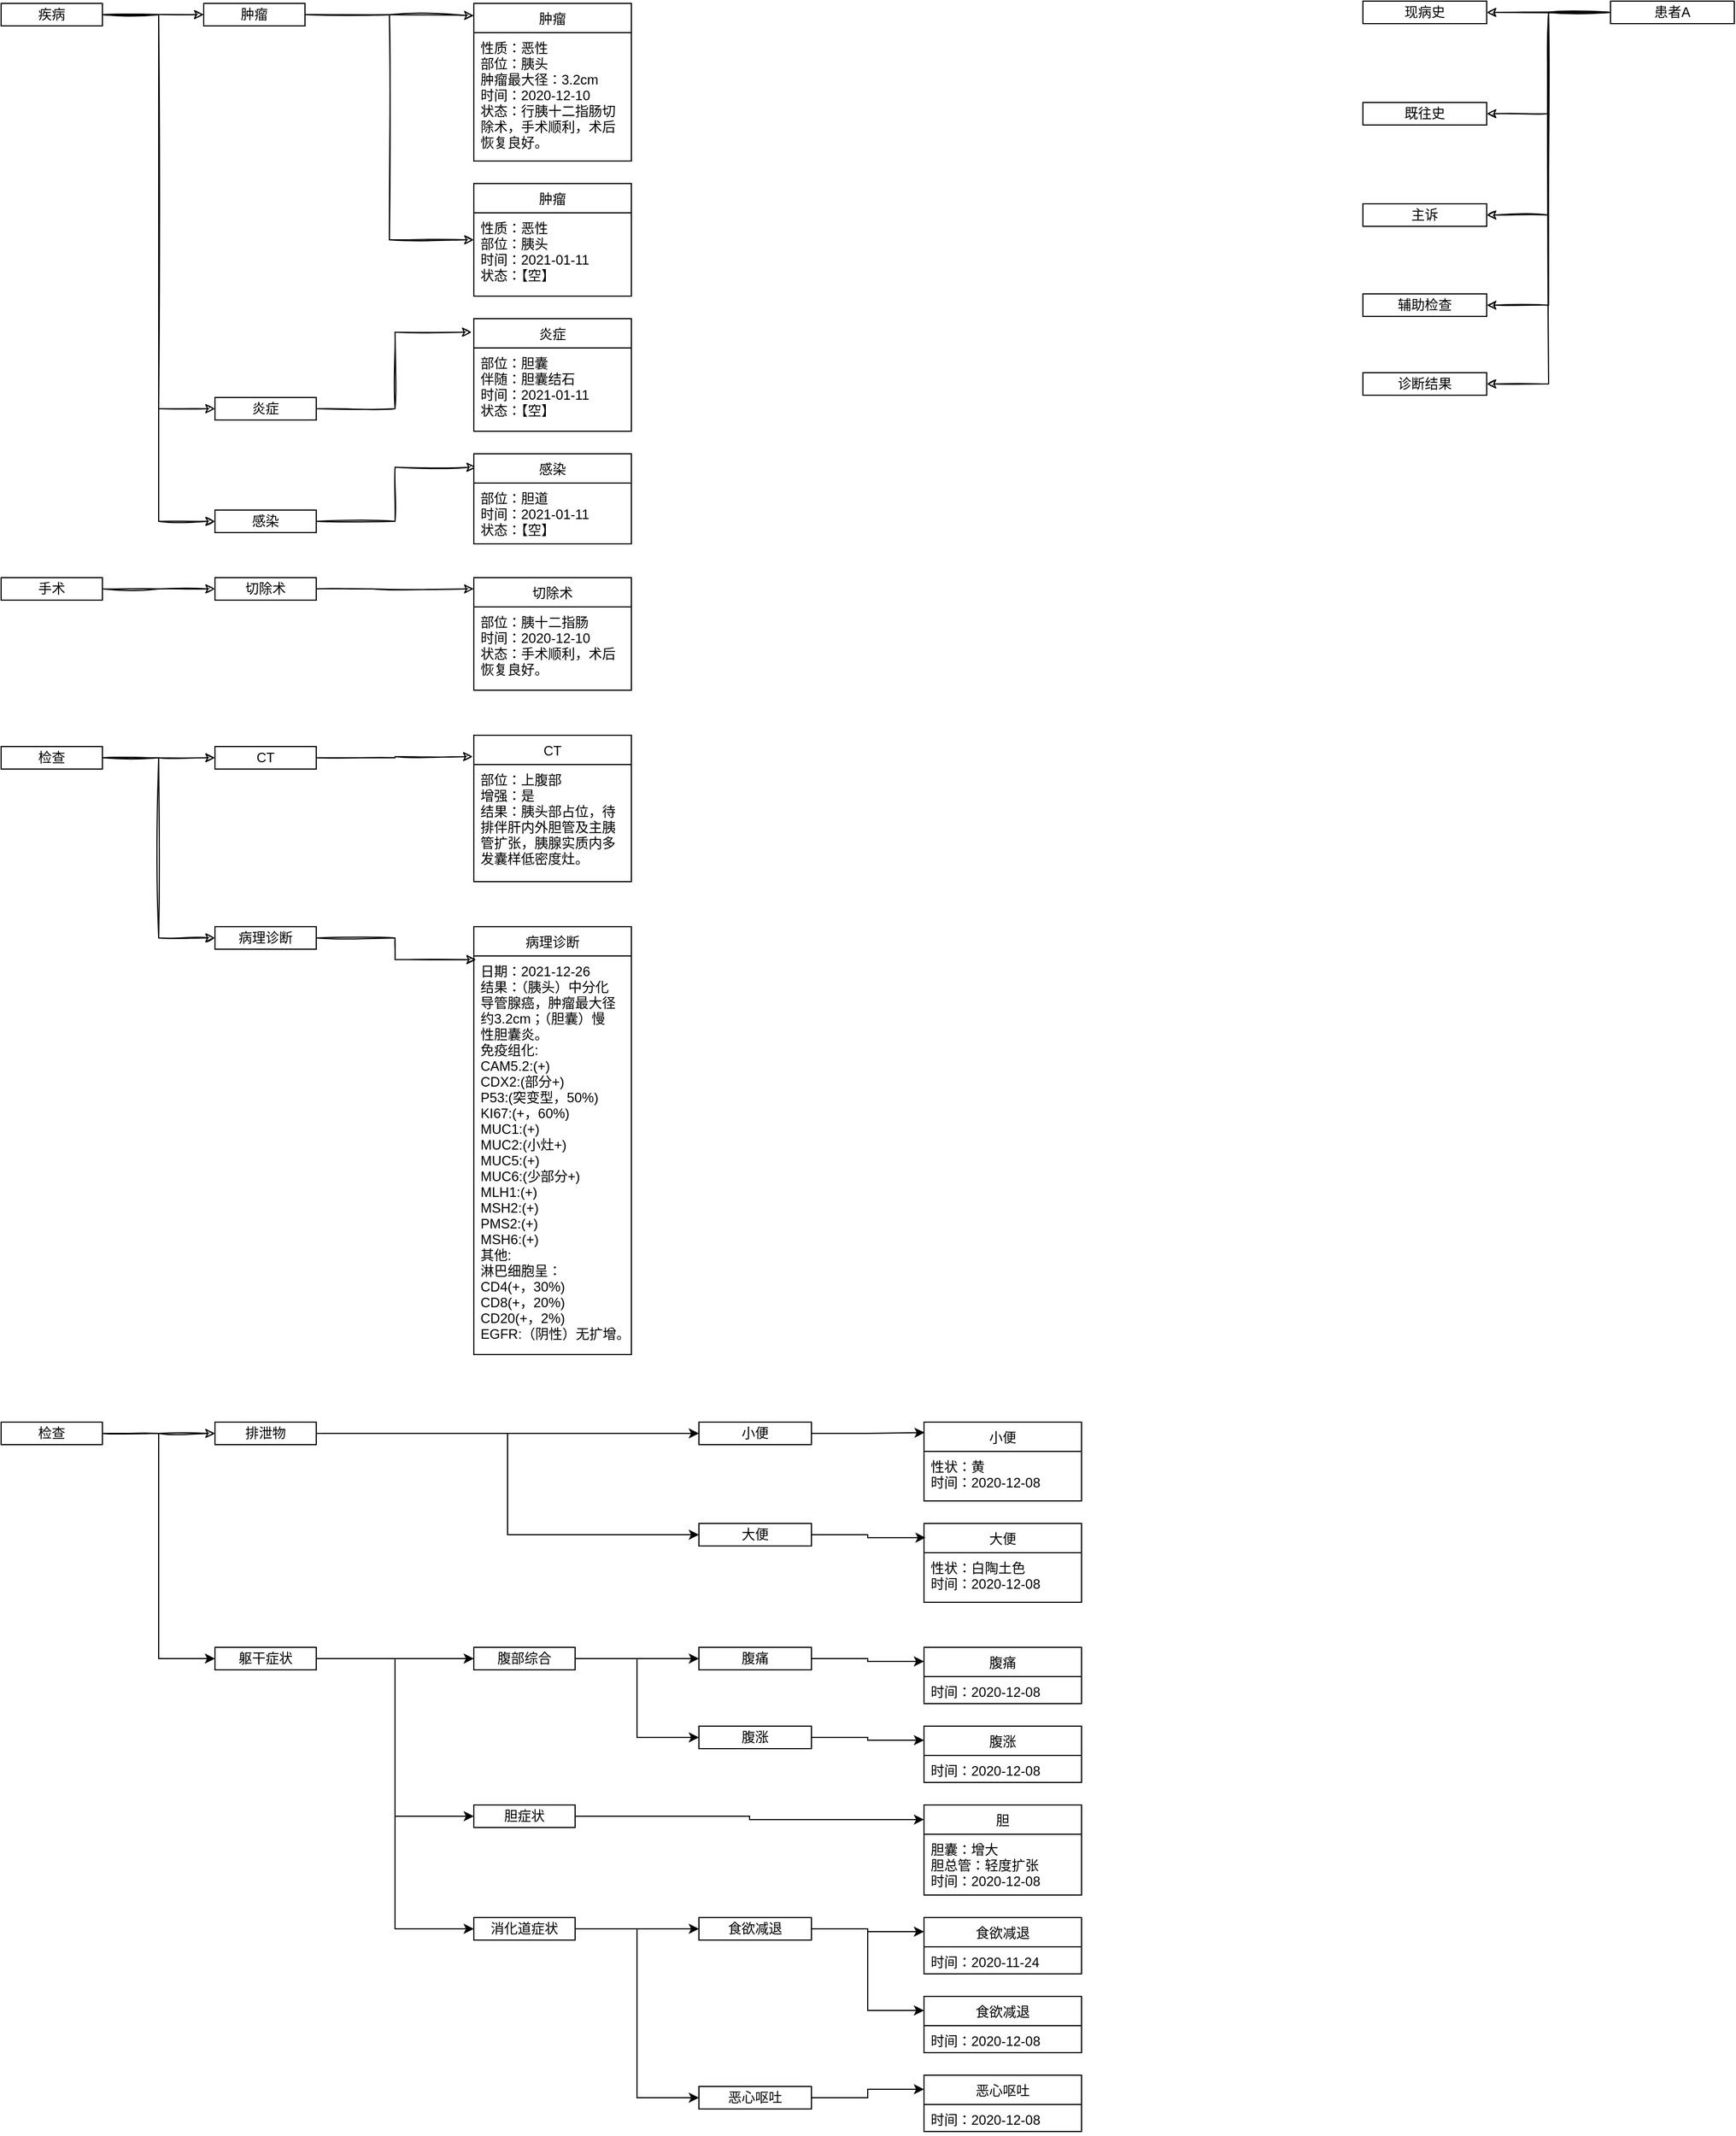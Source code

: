 <mxfile version="15.3.7" type="github">
  <diagram id="rdcxbeQPXJBi-1US10Wj" name="Page-1">
    <mxGraphModel dx="1703" dy="780" grid="1" gridSize="10" guides="1" tooltips="1" connect="1" arrows="1" fold="1" page="1" pageScale="1" pageWidth="3300" pageHeight="4681" math="0" shadow="0">
      <root>
        <mxCell id="0" />
        <mxCell id="1" parent="0" />
        <mxCell id="RzvoCI_BBaKcWjOHwhh5-71" value="" style="edgeStyle=orthogonalEdgeStyle;rounded=0;sketch=1;orthogonalLoop=1;jettySize=auto;html=1;" parent="1" source="RzvoCI_BBaKcWjOHwhh5-72" target="RzvoCI_BBaKcWjOHwhh5-73" edge="1">
          <mxGeometry relative="1" as="geometry" />
        </mxCell>
        <mxCell id="RzvoCI_BBaKcWjOHwhh5-91" style="edgeStyle=orthogonalEdgeStyle;rounded=0;sketch=1;orthogonalLoop=1;jettySize=auto;html=1;entryX=0;entryY=0.5;entryDx=0;entryDy=0;" parent="1" source="RzvoCI_BBaKcWjOHwhh5-72" target="RzvoCI_BBaKcWjOHwhh5-90" edge="1">
          <mxGeometry relative="1" as="geometry" />
        </mxCell>
        <mxCell id="RzvoCI_BBaKcWjOHwhh5-99" style="edgeStyle=orthogonalEdgeStyle;rounded=0;sketch=1;orthogonalLoop=1;jettySize=auto;html=1;entryX=0;entryY=0.5;entryDx=0;entryDy=0;" parent="1" source="RzvoCI_BBaKcWjOHwhh5-72" target="RzvoCI_BBaKcWjOHwhh5-95" edge="1">
          <mxGeometry relative="1" as="geometry" />
        </mxCell>
        <mxCell id="RzvoCI_BBaKcWjOHwhh5-72" value="疾病" style="rounded=0;whiteSpace=wrap;html=1;" parent="1" vertex="1">
          <mxGeometry x="80" y="50" width="90" height="20" as="geometry" />
        </mxCell>
        <mxCell id="RzvoCI_BBaKcWjOHwhh5-87" style="edgeStyle=orthogonalEdgeStyle;rounded=0;sketch=1;orthogonalLoop=1;jettySize=auto;html=1;entryX=0;entryY=0.5;entryDx=0;entryDy=0;" parent="1" source="RzvoCI_BBaKcWjOHwhh5-73" target="RzvoCI_BBaKcWjOHwhh5-85" edge="1">
          <mxGeometry relative="1" as="geometry" />
        </mxCell>
        <mxCell id="RzvoCI_BBaKcWjOHwhh5-88" style="edgeStyle=orthogonalEdgeStyle;rounded=0;sketch=1;orthogonalLoop=1;jettySize=auto;html=1;entryX=0;entryY=0.077;entryDx=0;entryDy=0;entryPerimeter=0;" parent="1" source="RzvoCI_BBaKcWjOHwhh5-73" target="RzvoCI_BBaKcWjOHwhh5-80" edge="1">
          <mxGeometry relative="1" as="geometry" />
        </mxCell>
        <mxCell id="RzvoCI_BBaKcWjOHwhh5-73" value="肿瘤" style="rounded=0;whiteSpace=wrap;html=1;" parent="1" vertex="1">
          <mxGeometry x="260" y="50" width="90" height="20" as="geometry" />
        </mxCell>
        <mxCell id="RzvoCI_BBaKcWjOHwhh5-80" value="肿瘤" style="swimlane;fontStyle=0;childLayout=stackLayout;horizontal=1;startSize=26;horizontalStack=0;resizeParent=1;resizeParentMax=0;resizeLast=0;collapsible=1;marginBottom=0;" parent="1" vertex="1">
          <mxGeometry x="500" y="50" width="140" height="140" as="geometry">
            <mxRectangle x="500" y="50" width="60" height="26" as="alternateBounds" />
          </mxGeometry>
        </mxCell>
        <mxCell id="RzvoCI_BBaKcWjOHwhh5-83" value="性质：恶性&#xa;部位：胰头&#xa;肿瘤最大径：3.2cm&#xa;时间：2020-12-10&#xa;状态：行胰十二指肠切&#xa;除术，手术顺利，术后&#xa;恢复良好。" style="text;strokeColor=none;fillColor=none;align=left;verticalAlign=top;spacingLeft=4;spacingRight=4;overflow=hidden;rotatable=0;points=[[0,0.5],[1,0.5]];portConstraint=eastwest;" parent="RzvoCI_BBaKcWjOHwhh5-80" vertex="1">
          <mxGeometry y="26" width="140" height="114" as="geometry" />
        </mxCell>
        <mxCell id="RzvoCI_BBaKcWjOHwhh5-85" value="肿瘤" style="swimlane;fontStyle=0;childLayout=stackLayout;horizontal=1;startSize=26;horizontalStack=0;resizeParent=1;resizeParentMax=0;resizeLast=0;collapsible=1;marginBottom=0;" parent="1" vertex="1">
          <mxGeometry x="500" y="210" width="140" height="100" as="geometry">
            <mxRectangle x="500" y="210" width="60" height="26" as="alternateBounds" />
          </mxGeometry>
        </mxCell>
        <mxCell id="RzvoCI_BBaKcWjOHwhh5-86" value="性质：恶性&#xa;部位：胰头&#xa;时间：2021-01-11&#xa;状态：【空】" style="text;strokeColor=none;fillColor=none;align=left;verticalAlign=top;spacingLeft=4;spacingRight=4;overflow=hidden;rotatable=0;points=[[0,0.5],[1,0.5]];portConstraint=eastwest;" parent="RzvoCI_BBaKcWjOHwhh5-85" vertex="1">
          <mxGeometry y="26" width="140" height="74" as="geometry" />
        </mxCell>
        <mxCell id="RzvoCI_BBaKcWjOHwhh5-94" style="edgeStyle=orthogonalEdgeStyle;rounded=0;sketch=1;orthogonalLoop=1;jettySize=auto;html=1;entryX=-0.014;entryY=0.12;entryDx=0;entryDy=0;entryPerimeter=0;" parent="1" source="RzvoCI_BBaKcWjOHwhh5-90" target="RzvoCI_BBaKcWjOHwhh5-92" edge="1">
          <mxGeometry relative="1" as="geometry" />
        </mxCell>
        <mxCell id="RzvoCI_BBaKcWjOHwhh5-90" value="炎症" style="rounded=0;whiteSpace=wrap;html=1;" parent="1" vertex="1">
          <mxGeometry x="270" y="400" width="90" height="20" as="geometry" />
        </mxCell>
        <mxCell id="RzvoCI_BBaKcWjOHwhh5-92" value="炎症" style="swimlane;fontStyle=0;childLayout=stackLayout;horizontal=1;startSize=26;horizontalStack=0;resizeParent=1;resizeParentMax=0;resizeLast=0;collapsible=1;marginBottom=0;" parent="1" vertex="1">
          <mxGeometry x="500" y="330" width="140" height="100" as="geometry">
            <mxRectangle x="500" y="330" width="60" height="26" as="alternateBounds" />
          </mxGeometry>
        </mxCell>
        <mxCell id="RzvoCI_BBaKcWjOHwhh5-93" value="部位：胆囊&#xa;伴随：胆囊结石&#xa;时间：2021-01-11&#xa;状态：【空】" style="text;strokeColor=none;fillColor=none;align=left;verticalAlign=top;spacingLeft=4;spacingRight=4;overflow=hidden;rotatable=0;points=[[0,0.5],[1,0.5]];portConstraint=eastwest;" parent="RzvoCI_BBaKcWjOHwhh5-92" vertex="1">
          <mxGeometry y="26" width="140" height="74" as="geometry" />
        </mxCell>
        <mxCell id="RzvoCI_BBaKcWjOHwhh5-100" style="edgeStyle=orthogonalEdgeStyle;rounded=0;sketch=1;orthogonalLoop=1;jettySize=auto;html=1;entryX=0.014;entryY=0.15;entryDx=0;entryDy=0;entryPerimeter=0;" parent="1" source="RzvoCI_BBaKcWjOHwhh5-95" target="RzvoCI_BBaKcWjOHwhh5-97" edge="1">
          <mxGeometry relative="1" as="geometry" />
        </mxCell>
        <mxCell id="RzvoCI_BBaKcWjOHwhh5-95" value="感染" style="rounded=0;whiteSpace=wrap;html=1;" parent="1" vertex="1">
          <mxGeometry x="270" y="500" width="90" height="20" as="geometry" />
        </mxCell>
        <mxCell id="RzvoCI_BBaKcWjOHwhh5-97" value="感染" style="swimlane;fontStyle=0;childLayout=stackLayout;horizontal=1;startSize=26;horizontalStack=0;resizeParent=1;resizeParentMax=0;resizeLast=0;collapsible=1;marginBottom=0;" parent="1" vertex="1">
          <mxGeometry x="500" y="450" width="140" height="80" as="geometry">
            <mxRectangle x="500" y="450" width="60" height="26" as="alternateBounds" />
          </mxGeometry>
        </mxCell>
        <mxCell id="RzvoCI_BBaKcWjOHwhh5-98" value="部位：胆道&#xa;时间：2021-01-11&#xa;状态：【空】" style="text;strokeColor=none;fillColor=none;align=left;verticalAlign=top;spacingLeft=4;spacingRight=4;overflow=hidden;rotatable=0;points=[[0,0.5],[1,0.5]];portConstraint=eastwest;" parent="RzvoCI_BBaKcWjOHwhh5-97" vertex="1">
          <mxGeometry y="26" width="140" height="54" as="geometry" />
        </mxCell>
        <mxCell id="RzvoCI_BBaKcWjOHwhh5-102" style="edgeStyle=orthogonalEdgeStyle;rounded=0;sketch=1;orthogonalLoop=1;jettySize=auto;html=1;" parent="1" source="RzvoCI_BBaKcWjOHwhh5-101" edge="1">
          <mxGeometry relative="1" as="geometry">
            <mxPoint x="270" y="570" as="targetPoint" />
          </mxGeometry>
        </mxCell>
        <mxCell id="RzvoCI_BBaKcWjOHwhh5-101" value="手术" style="rounded=0;whiteSpace=wrap;html=1;" parent="1" vertex="1">
          <mxGeometry x="80" y="560" width="90" height="20" as="geometry" />
        </mxCell>
        <mxCell id="RzvoCI_BBaKcWjOHwhh5-104" style="edgeStyle=orthogonalEdgeStyle;rounded=0;sketch=1;orthogonalLoop=1;jettySize=auto;html=1;" parent="1" source="RzvoCI_BBaKcWjOHwhh5-103" edge="1">
          <mxGeometry relative="1" as="geometry">
            <mxPoint x="500" y="570" as="targetPoint" />
            <Array as="points">
              <mxPoint x="410" y="570" />
              <mxPoint x="410" y="570" />
            </Array>
          </mxGeometry>
        </mxCell>
        <mxCell id="RzvoCI_BBaKcWjOHwhh5-103" value="切除术" style="rounded=0;whiteSpace=wrap;html=1;" parent="1" vertex="1">
          <mxGeometry x="270" y="560" width="90" height="20" as="geometry" />
        </mxCell>
        <mxCell id="RzvoCI_BBaKcWjOHwhh5-105" value="切除术" style="swimlane;fontStyle=0;childLayout=stackLayout;horizontal=1;startSize=26;horizontalStack=0;resizeParent=1;resizeParentMax=0;resizeLast=0;collapsible=1;marginBottom=0;" parent="1" vertex="1">
          <mxGeometry x="500" y="560" width="140" height="100" as="geometry">
            <mxRectangle x="500" y="560" width="60" height="26" as="alternateBounds" />
          </mxGeometry>
        </mxCell>
        <mxCell id="RzvoCI_BBaKcWjOHwhh5-106" value="部位：胰十二指肠&#xa;时间：2020-12-10&#xa;状态：手术顺利，术后&#xa;恢复良好。" style="text;strokeColor=none;fillColor=none;align=left;verticalAlign=top;spacingLeft=4;spacingRight=4;overflow=hidden;rotatable=0;points=[[0,0.5],[1,0.5]];portConstraint=eastwest;" parent="RzvoCI_BBaKcWjOHwhh5-105" vertex="1">
          <mxGeometry y="26" width="140" height="74" as="geometry" />
        </mxCell>
        <mxCell id="RzvoCI_BBaKcWjOHwhh5-108" style="edgeStyle=orthogonalEdgeStyle;rounded=0;sketch=1;orthogonalLoop=1;jettySize=auto;html=1;" parent="1" source="RzvoCI_BBaKcWjOHwhh5-107" edge="1">
          <mxGeometry relative="1" as="geometry">
            <mxPoint x="270" y="720" as="targetPoint" />
          </mxGeometry>
        </mxCell>
        <mxCell id="RzvoCI_BBaKcWjOHwhh5-119" style="edgeStyle=orthogonalEdgeStyle;rounded=0;sketch=1;orthogonalLoop=1;jettySize=auto;html=1;entryX=0;entryY=0.5;entryDx=0;entryDy=0;" parent="1" source="RzvoCI_BBaKcWjOHwhh5-107" target="RzvoCI_BBaKcWjOHwhh5-117" edge="1">
          <mxGeometry relative="1" as="geometry" />
        </mxCell>
        <mxCell id="RzvoCI_BBaKcWjOHwhh5-107" value="检查" style="rounded=0;whiteSpace=wrap;html=1;" parent="1" vertex="1">
          <mxGeometry x="80" y="710" width="90" height="20" as="geometry" />
        </mxCell>
        <mxCell id="RzvoCI_BBaKcWjOHwhh5-112" style="edgeStyle=orthogonalEdgeStyle;rounded=0;sketch=1;orthogonalLoop=1;jettySize=auto;html=1;entryX=-0.007;entryY=0.146;entryDx=0;entryDy=0;entryPerimeter=0;" parent="1" source="RzvoCI_BBaKcWjOHwhh5-109" target="RzvoCI_BBaKcWjOHwhh5-110" edge="1">
          <mxGeometry relative="1" as="geometry" />
        </mxCell>
        <mxCell id="RzvoCI_BBaKcWjOHwhh5-109" value="CT" style="rounded=0;whiteSpace=wrap;html=1;" parent="1" vertex="1">
          <mxGeometry x="270" y="710" width="90" height="20" as="geometry" />
        </mxCell>
        <mxCell id="RzvoCI_BBaKcWjOHwhh5-110" value="CT" style="swimlane;fontStyle=0;childLayout=stackLayout;horizontal=1;startSize=26;horizontalStack=0;resizeParent=1;resizeParentMax=0;resizeLast=0;collapsible=1;marginBottom=0;" parent="1" vertex="1">
          <mxGeometry x="500" y="700" width="140" height="130" as="geometry">
            <mxRectangle x="500" y="700" width="60" height="26" as="alternateBounds" />
          </mxGeometry>
        </mxCell>
        <mxCell id="RzvoCI_BBaKcWjOHwhh5-111" value="部位：上腹部&#xa;增强：是&#xa;结果：胰头部占位，待&#xa;排伴肝内外胆管及主胰&#xa;管扩张，胰腺实质内多&#xa;发囊样低密度灶。" style="text;strokeColor=none;fillColor=none;align=left;verticalAlign=top;spacingLeft=4;spacingRight=4;overflow=hidden;rotatable=0;points=[[0,0.5],[1,0.5]];portConstraint=eastwest;" parent="RzvoCI_BBaKcWjOHwhh5-110" vertex="1">
          <mxGeometry y="26" width="140" height="104" as="geometry" />
        </mxCell>
        <mxCell id="RzvoCI_BBaKcWjOHwhh5-115" value="病理诊断" style="swimlane;fontStyle=0;childLayout=stackLayout;horizontal=1;startSize=26;horizontalStack=0;resizeParent=1;resizeParentMax=0;resizeLast=0;collapsible=1;marginBottom=0;" parent="1" vertex="1">
          <mxGeometry x="500" y="870" width="140" height="380" as="geometry">
            <mxRectangle x="500" y="870" width="60" height="26" as="alternateBounds" />
          </mxGeometry>
        </mxCell>
        <mxCell id="RzvoCI_BBaKcWjOHwhh5-116" value="日期：2021-12-26&#xa;结果：（胰头）中分化&#xa;导管腺癌，肿瘤最大径&#xa;约3.2cm；（胆囊）慢&#xa;性胆囊炎。&#xa;免疫组化:&#xa;CAM5.2:(+)&#xa;CDX2:(部分+)&#xa;P53:(突变型，50%)&#xa;KI67:(+，60%)&#xa;MUC1:(+)&#xa;MUC2:(小灶+)&#xa;MUC5:(+)&#xa;MUC6:(少部分+)&#xa;MLH1:(+)&#xa;MSH2:(+)&#xa;PMS2:(+)&#xa;MSH6:(+)&#xa;其他:&#xa;淋巴细胞呈：&#xa;CD4(+，30%)&#xa;CD8(+，20%)&#xa;CD20(+，2%)&#xa;EGFR:（阴性）无扩增。" style="text;strokeColor=none;fillColor=none;align=left;verticalAlign=top;spacingLeft=4;spacingRight=4;overflow=hidden;rotatable=0;points=[[0,0.5],[1,0.5]];portConstraint=eastwest;" parent="RzvoCI_BBaKcWjOHwhh5-115" vertex="1">
          <mxGeometry y="26" width="140" height="354" as="geometry" />
        </mxCell>
        <mxCell id="RzvoCI_BBaKcWjOHwhh5-118" style="edgeStyle=orthogonalEdgeStyle;rounded=0;sketch=1;orthogonalLoop=1;jettySize=auto;html=1;entryX=0.014;entryY=0.077;entryDx=0;entryDy=0;entryPerimeter=0;" parent="1" source="RzvoCI_BBaKcWjOHwhh5-117" target="RzvoCI_BBaKcWjOHwhh5-115" edge="1">
          <mxGeometry relative="1" as="geometry" />
        </mxCell>
        <mxCell id="RzvoCI_BBaKcWjOHwhh5-117" value="病理诊断" style="rounded=0;whiteSpace=wrap;html=1;" parent="1" vertex="1">
          <mxGeometry x="270" y="870" width="90" height="20" as="geometry" />
        </mxCell>
        <mxCell id="RzvoCI_BBaKcWjOHwhh5-136" style="edgeStyle=orthogonalEdgeStyle;rounded=0;sketch=1;orthogonalLoop=1;jettySize=auto;html=1;entryX=1;entryY=0.5;entryDx=0;entryDy=0;" parent="1" source="RzvoCI_BBaKcWjOHwhh5-131" target="RzvoCI_BBaKcWjOHwhh5-132" edge="1">
          <mxGeometry relative="1" as="geometry" />
        </mxCell>
        <mxCell id="RzvoCI_BBaKcWjOHwhh5-137" style="edgeStyle=orthogonalEdgeStyle;rounded=0;sketch=1;orthogonalLoop=1;jettySize=auto;html=1;entryX=1;entryY=0.5;entryDx=0;entryDy=0;" parent="1" source="RzvoCI_BBaKcWjOHwhh5-131" target="RzvoCI_BBaKcWjOHwhh5-133" edge="1">
          <mxGeometry relative="1" as="geometry" />
        </mxCell>
        <mxCell id="RzvoCI_BBaKcWjOHwhh5-138" style="edgeStyle=orthogonalEdgeStyle;rounded=0;sketch=1;orthogonalLoop=1;jettySize=auto;html=1;entryX=1;entryY=0.5;entryDx=0;entryDy=0;" parent="1" source="RzvoCI_BBaKcWjOHwhh5-131" target="RzvoCI_BBaKcWjOHwhh5-134" edge="1">
          <mxGeometry relative="1" as="geometry" />
        </mxCell>
        <mxCell id="RzvoCI_BBaKcWjOHwhh5-139" style="edgeStyle=orthogonalEdgeStyle;rounded=0;sketch=1;orthogonalLoop=1;jettySize=auto;html=1;entryX=1;entryY=0.5;entryDx=0;entryDy=0;" parent="1" source="RzvoCI_BBaKcWjOHwhh5-131" target="RzvoCI_BBaKcWjOHwhh5-135" edge="1">
          <mxGeometry relative="1" as="geometry" />
        </mxCell>
        <mxCell id="RzvoCI_BBaKcWjOHwhh5-154" style="edgeStyle=orthogonalEdgeStyle;rounded=0;sketch=1;orthogonalLoop=1;jettySize=auto;html=1;entryX=1;entryY=0.5;entryDx=0;entryDy=0;" parent="1" source="RzvoCI_BBaKcWjOHwhh5-131" target="RzvoCI_BBaKcWjOHwhh5-153" edge="1">
          <mxGeometry relative="1" as="geometry" />
        </mxCell>
        <mxCell id="RzvoCI_BBaKcWjOHwhh5-131" value="患者A" style="rounded=0;whiteSpace=wrap;html=1;" parent="1" vertex="1">
          <mxGeometry x="1510" y="48" width="110" height="20" as="geometry" />
        </mxCell>
        <mxCell id="RzvoCI_BBaKcWjOHwhh5-132" value="现病史" style="rounded=0;whiteSpace=wrap;html=1;" parent="1" vertex="1">
          <mxGeometry x="1290" y="48" width="110" height="20" as="geometry" />
        </mxCell>
        <mxCell id="RzvoCI_BBaKcWjOHwhh5-133" value="既往史" style="rounded=0;whiteSpace=wrap;html=1;" parent="1" vertex="1">
          <mxGeometry x="1290" y="138" width="110" height="20" as="geometry" />
        </mxCell>
        <mxCell id="RzvoCI_BBaKcWjOHwhh5-134" value="主诉" style="rounded=0;whiteSpace=wrap;html=1;" parent="1" vertex="1">
          <mxGeometry x="1290" y="228" width="110" height="20" as="geometry" />
        </mxCell>
        <mxCell id="RzvoCI_BBaKcWjOHwhh5-135" value="辅助检查" style="rounded=0;whiteSpace=wrap;html=1;" parent="1" vertex="1">
          <mxGeometry x="1290" y="308" width="110" height="20" as="geometry" />
        </mxCell>
        <mxCell id="RzvoCI_BBaKcWjOHwhh5-153" value="诊断结果" style="rounded=0;whiteSpace=wrap;html=1;" parent="1" vertex="1">
          <mxGeometry x="1290" y="378" width="110" height="20" as="geometry" />
        </mxCell>
        <mxCell id="CaC39GcU_LWytFDW4f8w-1" style="edgeStyle=orthogonalEdgeStyle;rounded=0;sketch=1;orthogonalLoop=1;jettySize=auto;html=1;" edge="1" parent="1" source="CaC39GcU_LWytFDW4f8w-3">
          <mxGeometry relative="1" as="geometry">
            <mxPoint x="270" y="1320" as="targetPoint" />
          </mxGeometry>
        </mxCell>
        <mxCell id="CaC39GcU_LWytFDW4f8w-45" style="edgeStyle=orthogonalEdgeStyle;rounded=0;orthogonalLoop=1;jettySize=auto;html=1;entryX=0;entryY=0.5;entryDx=0;entryDy=0;" edge="1" parent="1" source="CaC39GcU_LWytFDW4f8w-3" target="CaC39GcU_LWytFDW4f8w-44">
          <mxGeometry relative="1" as="geometry" />
        </mxCell>
        <mxCell id="CaC39GcU_LWytFDW4f8w-3" value="检查" style="rounded=0;whiteSpace=wrap;html=1;" vertex="1" parent="1">
          <mxGeometry x="80" y="1310" width="90" height="20" as="geometry" />
        </mxCell>
        <mxCell id="CaC39GcU_LWytFDW4f8w-29" style="edgeStyle=orthogonalEdgeStyle;rounded=0;orthogonalLoop=1;jettySize=auto;html=1;entryX=0;entryY=0.5;entryDx=0;entryDy=0;" edge="1" parent="1" source="CaC39GcU_LWytFDW4f8w-5" target="CaC39GcU_LWytFDW4f8w-28">
          <mxGeometry relative="1" as="geometry" />
        </mxCell>
        <mxCell id="CaC39GcU_LWytFDW4f8w-70" style="edgeStyle=orthogonalEdgeStyle;rounded=0;orthogonalLoop=1;jettySize=auto;html=1;entryX=0;entryY=0.5;entryDx=0;entryDy=0;" edge="1" parent="1" source="CaC39GcU_LWytFDW4f8w-5" target="CaC39GcU_LWytFDW4f8w-25">
          <mxGeometry relative="1" as="geometry" />
        </mxCell>
        <mxCell id="CaC39GcU_LWytFDW4f8w-5" value="排泄物" style="rounded=0;whiteSpace=wrap;html=1;" vertex="1" parent="1">
          <mxGeometry x="270" y="1310" width="90" height="20" as="geometry" />
        </mxCell>
        <mxCell id="CaC39GcU_LWytFDW4f8w-34" value="" style="edgeStyle=orthogonalEdgeStyle;rounded=0;orthogonalLoop=1;jettySize=auto;html=1;" edge="1" parent="1" source="CaC39GcU_LWytFDW4f8w-11" target="CaC39GcU_LWytFDW4f8w-33">
          <mxGeometry relative="1" as="geometry" />
        </mxCell>
        <mxCell id="CaC39GcU_LWytFDW4f8w-36" style="edgeStyle=orthogonalEdgeStyle;rounded=0;orthogonalLoop=1;jettySize=auto;html=1;entryX=0;entryY=0.5;entryDx=0;entryDy=0;" edge="1" parent="1" source="CaC39GcU_LWytFDW4f8w-11" target="CaC39GcU_LWytFDW4f8w-35">
          <mxGeometry relative="1" as="geometry" />
        </mxCell>
        <mxCell id="CaC39GcU_LWytFDW4f8w-11" value="腹部综合" style="rounded=0;whiteSpace=wrap;html=1;" vertex="1" parent="1">
          <mxGeometry x="500" y="1510" width="90" height="20" as="geometry" />
        </mxCell>
        <mxCell id="CaC39GcU_LWytFDW4f8w-20" value="小便" style="swimlane;fontStyle=0;childLayout=stackLayout;horizontal=1;startSize=26;horizontalStack=0;resizeParent=1;resizeParentMax=0;resizeLast=0;collapsible=1;marginBottom=0;" vertex="1" parent="1">
          <mxGeometry x="900" y="1310" width="140" height="70" as="geometry">
            <mxRectangle x="500" y="1340" width="60" height="26" as="alternateBounds" />
          </mxGeometry>
        </mxCell>
        <mxCell id="CaC39GcU_LWytFDW4f8w-21" value="性状：黄&#xa;时间：2020-12-08 " style="text;strokeColor=none;fillColor=none;align=left;verticalAlign=top;spacingLeft=4;spacingRight=4;overflow=hidden;rotatable=0;points=[[0,0.5],[1,0.5]];portConstraint=eastwest;" vertex="1" parent="CaC39GcU_LWytFDW4f8w-20">
          <mxGeometry y="26" width="140" height="44" as="geometry" />
        </mxCell>
        <mxCell id="CaC39GcU_LWytFDW4f8w-22" value="大便" style="swimlane;fontStyle=0;childLayout=stackLayout;horizontal=1;startSize=26;horizontalStack=0;resizeParent=1;resizeParentMax=0;resizeLast=0;collapsible=1;marginBottom=0;" vertex="1" parent="1">
          <mxGeometry x="900" y="1400" width="140" height="70" as="geometry">
            <mxRectangle x="500" y="1340" width="60" height="26" as="alternateBounds" />
          </mxGeometry>
        </mxCell>
        <mxCell id="CaC39GcU_LWytFDW4f8w-23" value="性状：白陶土色&#xa;时间：2020-12-08 " style="text;strokeColor=none;fillColor=none;align=left;verticalAlign=top;spacingLeft=4;spacingRight=4;overflow=hidden;rotatable=0;points=[[0,0.5],[1,0.5]];portConstraint=eastwest;" vertex="1" parent="CaC39GcU_LWytFDW4f8w-22">
          <mxGeometry y="26" width="140" height="44" as="geometry" />
        </mxCell>
        <mxCell id="CaC39GcU_LWytFDW4f8w-31" style="edgeStyle=orthogonalEdgeStyle;rounded=0;orthogonalLoop=1;jettySize=auto;html=1;entryX=0.01;entryY=0.18;entryDx=0;entryDy=0;entryPerimeter=0;" edge="1" parent="1" source="CaC39GcU_LWytFDW4f8w-25" target="CaC39GcU_LWytFDW4f8w-22">
          <mxGeometry relative="1" as="geometry" />
        </mxCell>
        <mxCell id="CaC39GcU_LWytFDW4f8w-25" value="大便" style="whiteSpace=wrap;html=1;rounded=0;" vertex="1" parent="1">
          <mxGeometry x="700" y="1400" width="100" height="20" as="geometry" />
        </mxCell>
        <mxCell id="CaC39GcU_LWytFDW4f8w-32" style="edgeStyle=orthogonalEdgeStyle;rounded=0;orthogonalLoop=1;jettySize=auto;html=1;entryX=0.004;entryY=0.133;entryDx=0;entryDy=0;entryPerimeter=0;" edge="1" parent="1" source="CaC39GcU_LWytFDW4f8w-28" target="CaC39GcU_LWytFDW4f8w-20">
          <mxGeometry relative="1" as="geometry" />
        </mxCell>
        <mxCell id="CaC39GcU_LWytFDW4f8w-28" value="小便" style="whiteSpace=wrap;html=1;rounded=0;" vertex="1" parent="1">
          <mxGeometry x="700" y="1310" width="100" height="20" as="geometry" />
        </mxCell>
        <mxCell id="CaC39GcU_LWytFDW4f8w-42" style="edgeStyle=orthogonalEdgeStyle;rounded=0;orthogonalLoop=1;jettySize=auto;html=1;entryX=0;entryY=0.25;entryDx=0;entryDy=0;" edge="1" parent="1" source="CaC39GcU_LWytFDW4f8w-33" target="CaC39GcU_LWytFDW4f8w-37">
          <mxGeometry relative="1" as="geometry" />
        </mxCell>
        <mxCell id="CaC39GcU_LWytFDW4f8w-33" value="腹痛" style="whiteSpace=wrap;html=1;rounded=0;" vertex="1" parent="1">
          <mxGeometry x="700" y="1510" width="100" height="20" as="geometry" />
        </mxCell>
        <mxCell id="CaC39GcU_LWytFDW4f8w-43" style="edgeStyle=orthogonalEdgeStyle;rounded=0;orthogonalLoop=1;jettySize=auto;html=1;entryX=0;entryY=0.25;entryDx=0;entryDy=0;" edge="1" parent="1" source="CaC39GcU_LWytFDW4f8w-35" target="CaC39GcU_LWytFDW4f8w-40">
          <mxGeometry relative="1" as="geometry" />
        </mxCell>
        <mxCell id="CaC39GcU_LWytFDW4f8w-35" value="腹涨" style="whiteSpace=wrap;html=1;rounded=0;" vertex="1" parent="1">
          <mxGeometry x="700" y="1580" width="100" height="20" as="geometry" />
        </mxCell>
        <mxCell id="CaC39GcU_LWytFDW4f8w-37" value="腹痛" style="swimlane;fontStyle=0;childLayout=stackLayout;horizontal=1;startSize=26;horizontalStack=0;resizeParent=1;resizeParentMax=0;resizeLast=0;collapsible=1;marginBottom=0;" vertex="1" parent="1">
          <mxGeometry x="900" y="1510" width="140" height="50" as="geometry">
            <mxRectangle x="500" y="1340" width="60" height="26" as="alternateBounds" />
          </mxGeometry>
        </mxCell>
        <mxCell id="CaC39GcU_LWytFDW4f8w-38" value="时间：2020-12-08 " style="text;strokeColor=none;fillColor=none;align=left;verticalAlign=top;spacingLeft=4;spacingRight=4;overflow=hidden;rotatable=0;points=[[0,0.5],[1,0.5]];portConstraint=eastwest;" vertex="1" parent="CaC39GcU_LWytFDW4f8w-37">
          <mxGeometry y="26" width="140" height="24" as="geometry" />
        </mxCell>
        <mxCell id="CaC39GcU_LWytFDW4f8w-40" value="腹涨" style="swimlane;fontStyle=0;childLayout=stackLayout;horizontal=1;startSize=26;horizontalStack=0;resizeParent=1;resizeParentMax=0;resizeLast=0;collapsible=1;marginBottom=0;" vertex="1" parent="1">
          <mxGeometry x="900" y="1580" width="140" height="50" as="geometry">
            <mxRectangle x="500" y="1340" width="60" height="26" as="alternateBounds" />
          </mxGeometry>
        </mxCell>
        <mxCell id="CaC39GcU_LWytFDW4f8w-41" value="时间：2020-12-08 " style="text;strokeColor=none;fillColor=none;align=left;verticalAlign=top;spacingLeft=4;spacingRight=4;overflow=hidden;rotatable=0;points=[[0,0.5],[1,0.5]];portConstraint=eastwest;" vertex="1" parent="CaC39GcU_LWytFDW4f8w-40">
          <mxGeometry y="26" width="140" height="24" as="geometry" />
        </mxCell>
        <mxCell id="CaC39GcU_LWytFDW4f8w-46" style="edgeStyle=orthogonalEdgeStyle;rounded=0;orthogonalLoop=1;jettySize=auto;html=1;" edge="1" parent="1" source="CaC39GcU_LWytFDW4f8w-44" target="CaC39GcU_LWytFDW4f8w-11">
          <mxGeometry relative="1" as="geometry" />
        </mxCell>
        <mxCell id="CaC39GcU_LWytFDW4f8w-48" style="edgeStyle=orthogonalEdgeStyle;rounded=0;orthogonalLoop=1;jettySize=auto;html=1;entryX=0;entryY=0.5;entryDx=0;entryDy=0;" edge="1" parent="1" source="CaC39GcU_LWytFDW4f8w-44" target="CaC39GcU_LWytFDW4f8w-47">
          <mxGeometry relative="1" as="geometry" />
        </mxCell>
        <mxCell id="CaC39GcU_LWytFDW4f8w-59" style="edgeStyle=orthogonalEdgeStyle;rounded=0;orthogonalLoop=1;jettySize=auto;html=1;entryX=0;entryY=0.5;entryDx=0;entryDy=0;" edge="1" parent="1" source="CaC39GcU_LWytFDW4f8w-44" target="CaC39GcU_LWytFDW4f8w-54">
          <mxGeometry relative="1" as="geometry" />
        </mxCell>
        <mxCell id="CaC39GcU_LWytFDW4f8w-44" value="躯干症状" style="rounded=0;whiteSpace=wrap;html=1;" vertex="1" parent="1">
          <mxGeometry x="270" y="1510" width="90" height="20" as="geometry" />
        </mxCell>
        <mxCell id="CaC39GcU_LWytFDW4f8w-53" style="edgeStyle=orthogonalEdgeStyle;rounded=0;orthogonalLoop=1;jettySize=auto;html=1;entryX=0;entryY=0.162;entryDx=0;entryDy=0;entryPerimeter=0;" edge="1" parent="1" source="CaC39GcU_LWytFDW4f8w-47" target="CaC39GcU_LWytFDW4f8w-51">
          <mxGeometry relative="1" as="geometry" />
        </mxCell>
        <mxCell id="CaC39GcU_LWytFDW4f8w-47" value="胆症状" style="rounded=0;whiteSpace=wrap;html=1;" vertex="1" parent="1">
          <mxGeometry x="500" y="1650" width="90" height="20" as="geometry" />
        </mxCell>
        <mxCell id="CaC39GcU_LWytFDW4f8w-51" value="胆" style="swimlane;fontStyle=0;childLayout=stackLayout;horizontal=1;startSize=26;horizontalStack=0;resizeParent=1;resizeParentMax=0;resizeLast=0;collapsible=1;marginBottom=0;" vertex="1" parent="1">
          <mxGeometry x="900" y="1650" width="140" height="80" as="geometry">
            <mxRectangle x="500" y="1340" width="60" height="26" as="alternateBounds" />
          </mxGeometry>
        </mxCell>
        <mxCell id="CaC39GcU_LWytFDW4f8w-52" value="胆囊：增大&#xa;胆总管：轻度扩张&#xa;时间：2020-12-08 " style="text;strokeColor=none;fillColor=none;align=left;verticalAlign=top;spacingLeft=4;spacingRight=4;overflow=hidden;rotatable=0;points=[[0,0.5],[1,0.5]];portConstraint=eastwest;" vertex="1" parent="CaC39GcU_LWytFDW4f8w-51">
          <mxGeometry y="26" width="140" height="54" as="geometry" />
        </mxCell>
        <mxCell id="CaC39GcU_LWytFDW4f8w-60" style="edgeStyle=orthogonalEdgeStyle;rounded=0;orthogonalLoop=1;jettySize=auto;html=1;entryX=0;entryY=0.5;entryDx=0;entryDy=0;" edge="1" parent="1" source="CaC39GcU_LWytFDW4f8w-54" target="CaC39GcU_LWytFDW4f8w-56">
          <mxGeometry relative="1" as="geometry" />
        </mxCell>
        <mxCell id="CaC39GcU_LWytFDW4f8w-65" style="edgeStyle=orthogonalEdgeStyle;rounded=0;orthogonalLoop=1;jettySize=auto;html=1;entryX=0;entryY=0.5;entryDx=0;entryDy=0;" edge="1" parent="1" source="CaC39GcU_LWytFDW4f8w-54" target="CaC39GcU_LWytFDW4f8w-62">
          <mxGeometry relative="1" as="geometry" />
        </mxCell>
        <mxCell id="CaC39GcU_LWytFDW4f8w-54" value="消化道症状" style="rounded=0;whiteSpace=wrap;html=1;" vertex="1" parent="1">
          <mxGeometry x="500" y="1750" width="90" height="20" as="geometry" />
        </mxCell>
        <mxCell id="CaC39GcU_LWytFDW4f8w-55" style="edgeStyle=orthogonalEdgeStyle;rounded=0;orthogonalLoop=1;jettySize=auto;html=1;entryX=0;entryY=0.25;entryDx=0;entryDy=0;" edge="1" parent="1" source="CaC39GcU_LWytFDW4f8w-56" target="CaC39GcU_LWytFDW4f8w-57">
          <mxGeometry relative="1" as="geometry" />
        </mxCell>
        <mxCell id="CaC39GcU_LWytFDW4f8w-69" style="edgeStyle=orthogonalEdgeStyle;rounded=0;orthogonalLoop=1;jettySize=auto;html=1;entryX=0;entryY=0.25;entryDx=0;entryDy=0;" edge="1" parent="1" source="CaC39GcU_LWytFDW4f8w-56" target="CaC39GcU_LWytFDW4f8w-66">
          <mxGeometry relative="1" as="geometry" />
        </mxCell>
        <mxCell id="CaC39GcU_LWytFDW4f8w-56" value="食欲减退" style="whiteSpace=wrap;html=1;rounded=0;" vertex="1" parent="1">
          <mxGeometry x="700" y="1750" width="100" height="20" as="geometry" />
        </mxCell>
        <mxCell id="CaC39GcU_LWytFDW4f8w-57" value="食欲减退" style="swimlane;fontStyle=0;childLayout=stackLayout;horizontal=1;startSize=26;horizontalStack=0;resizeParent=1;resizeParentMax=0;resizeLast=0;collapsible=1;marginBottom=0;" vertex="1" parent="1">
          <mxGeometry x="900" y="1820" width="140" height="50" as="geometry">
            <mxRectangle x="500" y="1340" width="60" height="26" as="alternateBounds" />
          </mxGeometry>
        </mxCell>
        <mxCell id="CaC39GcU_LWytFDW4f8w-58" value="时间：2020-12-08 " style="text;strokeColor=none;fillColor=none;align=left;verticalAlign=top;spacingLeft=4;spacingRight=4;overflow=hidden;rotatable=0;points=[[0,0.5],[1,0.5]];portConstraint=eastwest;" vertex="1" parent="CaC39GcU_LWytFDW4f8w-57">
          <mxGeometry y="26" width="140" height="24" as="geometry" />
        </mxCell>
        <mxCell id="CaC39GcU_LWytFDW4f8w-61" style="edgeStyle=orthogonalEdgeStyle;rounded=0;orthogonalLoop=1;jettySize=auto;html=1;entryX=0;entryY=0.25;entryDx=0;entryDy=0;" edge="1" parent="1" source="CaC39GcU_LWytFDW4f8w-62" target="CaC39GcU_LWytFDW4f8w-63">
          <mxGeometry relative="1" as="geometry" />
        </mxCell>
        <mxCell id="CaC39GcU_LWytFDW4f8w-62" value="恶心呕吐" style="whiteSpace=wrap;html=1;rounded=0;" vertex="1" parent="1">
          <mxGeometry x="700" y="1900" width="100" height="20" as="geometry" />
        </mxCell>
        <mxCell id="CaC39GcU_LWytFDW4f8w-63" value="恶心呕吐" style="swimlane;fontStyle=0;childLayout=stackLayout;horizontal=1;startSize=26;horizontalStack=0;resizeParent=1;resizeParentMax=0;resizeLast=0;collapsible=1;marginBottom=0;" vertex="1" parent="1">
          <mxGeometry x="900" y="1890" width="140" height="50" as="geometry">
            <mxRectangle x="500" y="1340" width="60" height="26" as="alternateBounds" />
          </mxGeometry>
        </mxCell>
        <mxCell id="CaC39GcU_LWytFDW4f8w-64" value="时间：2020-12-08 " style="text;strokeColor=none;fillColor=none;align=left;verticalAlign=top;spacingLeft=4;spacingRight=4;overflow=hidden;rotatable=0;points=[[0,0.5],[1,0.5]];portConstraint=eastwest;" vertex="1" parent="CaC39GcU_LWytFDW4f8w-63">
          <mxGeometry y="26" width="140" height="24" as="geometry" />
        </mxCell>
        <mxCell id="CaC39GcU_LWytFDW4f8w-66" value="食欲减退" style="swimlane;fontStyle=0;childLayout=stackLayout;horizontal=1;startSize=26;horizontalStack=0;resizeParent=1;resizeParentMax=0;resizeLast=0;collapsible=1;marginBottom=0;" vertex="1" parent="1">
          <mxGeometry x="900" y="1750" width="140" height="50" as="geometry">
            <mxRectangle x="500" y="1340" width="60" height="26" as="alternateBounds" />
          </mxGeometry>
        </mxCell>
        <mxCell id="CaC39GcU_LWytFDW4f8w-67" value="时间：2020-11-24 " style="text;strokeColor=none;fillColor=none;align=left;verticalAlign=top;spacingLeft=4;spacingRight=4;overflow=hidden;rotatable=0;points=[[0,0.5],[1,0.5]];portConstraint=eastwest;" vertex="1" parent="CaC39GcU_LWytFDW4f8w-66">
          <mxGeometry y="26" width="140" height="24" as="geometry" />
        </mxCell>
      </root>
    </mxGraphModel>
  </diagram>
</mxfile>
